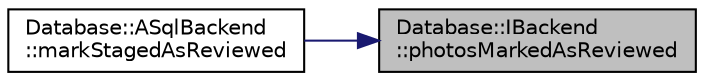 digraph "Database::IBackend::photosMarkedAsReviewed"
{
 // LATEX_PDF_SIZE
  edge [fontname="Helvetica",fontsize="10",labelfontname="Helvetica",labelfontsize="10"];
  node [fontname="Helvetica",fontsize="10",shape=record];
  rankdir="RL";
  Node1 [label="Database::IBackend\l::photosMarkedAsReviewed",height=0.2,width=0.4,color="black", fillcolor="grey75", style="filled", fontcolor="black",tooltip=" "];
  Node1 -> Node2 [dir="back",color="midnightblue",fontsize="10",style="solid",fontname="Helvetica"];
  Node2 [label="Database::ASqlBackend\l::markStagedAsReviewed",height=0.2,width=0.4,color="black", fillcolor="white", style="filled",URL="$class_database_1_1_a_sql_backend.html#a8e3356b06cf60068593e13c0997b85e6",tooltip="mark all staged photos as reviewed."];
}
